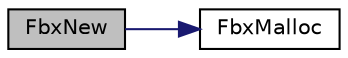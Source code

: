 digraph "FbxNew"
{
  edge [fontname="Helvetica",fontsize="10",labelfontname="Helvetica",labelfontsize="10"];
  node [fontname="Helvetica",fontsize="10",shape=record];
  rankdir="LR";
  Node162 [label="FbxNew",height=0.2,width=0.4,color="black", fillcolor="grey75", style="filled", fontcolor="black"];
  Node162 -> Node163 [color="midnightblue",fontsize="10",style="solid",fontname="Helvetica"];
  Node163 [label="FbxMalloc",height=0.2,width=0.4,color="black", fillcolor="white", style="filled",URL="$fbxalloc_8h.html#af0f73e834a47891d363d352f0e054271"];
}
